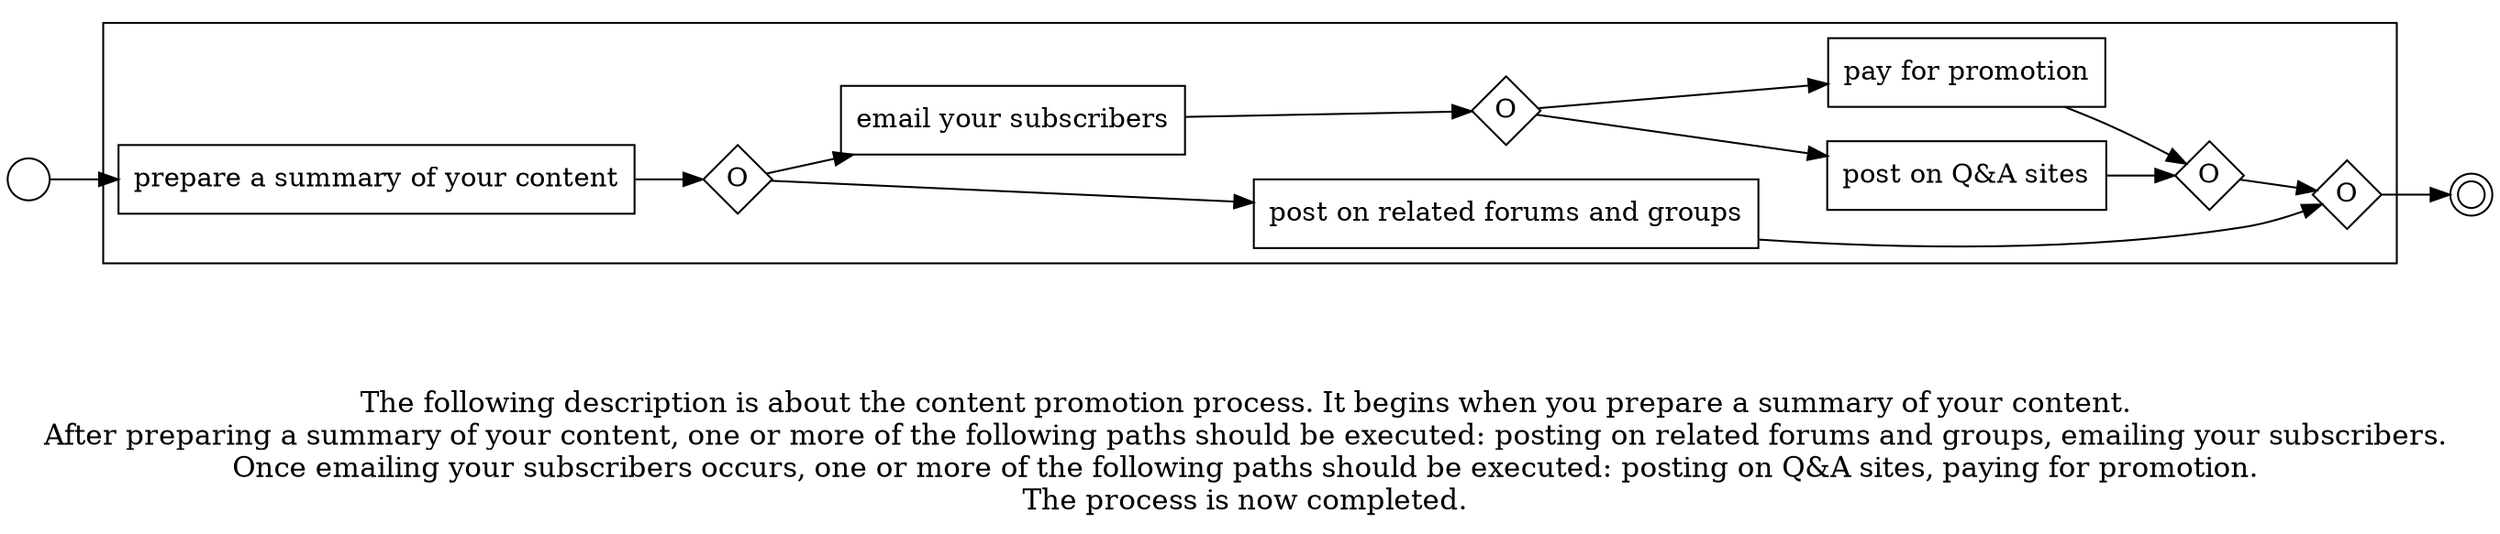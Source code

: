 digraph content_promotion_process_161 {
	graph [rankdir=LR]
	START_NODE [label="" shape=circle width=0.3]
	subgraph CLUSTER_0 {
		"prepare a summary of your content" [shape=box]
		"OR_SPLIT--2. Content promotion_0IH0" [label=O fixedsize=true shape=diamond width=0.5]
		"prepare a summary of your content" -> "OR_SPLIT--2. Content promotion_0IH0"
		"post on related forums and groups" [shape=box]
		"OR_SPLIT--2. Content promotion_0IH0" -> "post on related forums and groups"
		"email your subscribers" [shape=box]
		"OR_SPLIT--2. Content promotion_0IH0" -> "email your subscribers"
		"OR_SPLIT--2. Content promotion_ZKKU" [label=O fixedsize=true shape=diamond width=0.5]
		"email your subscribers" -> "OR_SPLIT--2. Content promotion_ZKKU"
		"post on Q&A sites" [shape=box]
		"OR_SPLIT--2. Content promotion_ZKKU" -> "post on Q&A sites"
		"pay for promotion" [shape=box]
		"OR_SPLIT--2. Content promotion_ZKKU" -> "pay for promotion"
		"OR_JOIN--2. Content promotion_ZKKU" [label=O fixedsize=true shape=diamond width=0.5]
		"post on Q&A sites" -> "OR_JOIN--2. Content promotion_ZKKU"
		"pay for promotion" -> "OR_JOIN--2. Content promotion_ZKKU"
		"OR_JOIN--2. Content promotion_0IH0" [label=O fixedsize=true shape=diamond width=0.5]
		"post on related forums and groups" -> "OR_JOIN--2. Content promotion_0IH0"
		"OR_JOIN--2. Content promotion_ZKKU" -> "OR_JOIN--2. Content promotion_0IH0"
	}
	START_NODE -> "prepare a summary of your content"
	END_NODE [label="" shape=doublecircle width=0.2]
	"OR_JOIN--2. Content promotion_0IH0" -> END_NODE
	fontsize=15 label="\n\n
The following description is about the content promotion process. It begins when you prepare a summary of your content. 
After preparing a summary of your content, one or more of the following paths should be executed: posting on related forums and groups, emailing your subscribers. 
Once emailing your subscribers occurs, one or more of the following paths should be executed: posting on Q&A sites, paying for promotion. 
The process is now completed. 
"
}
